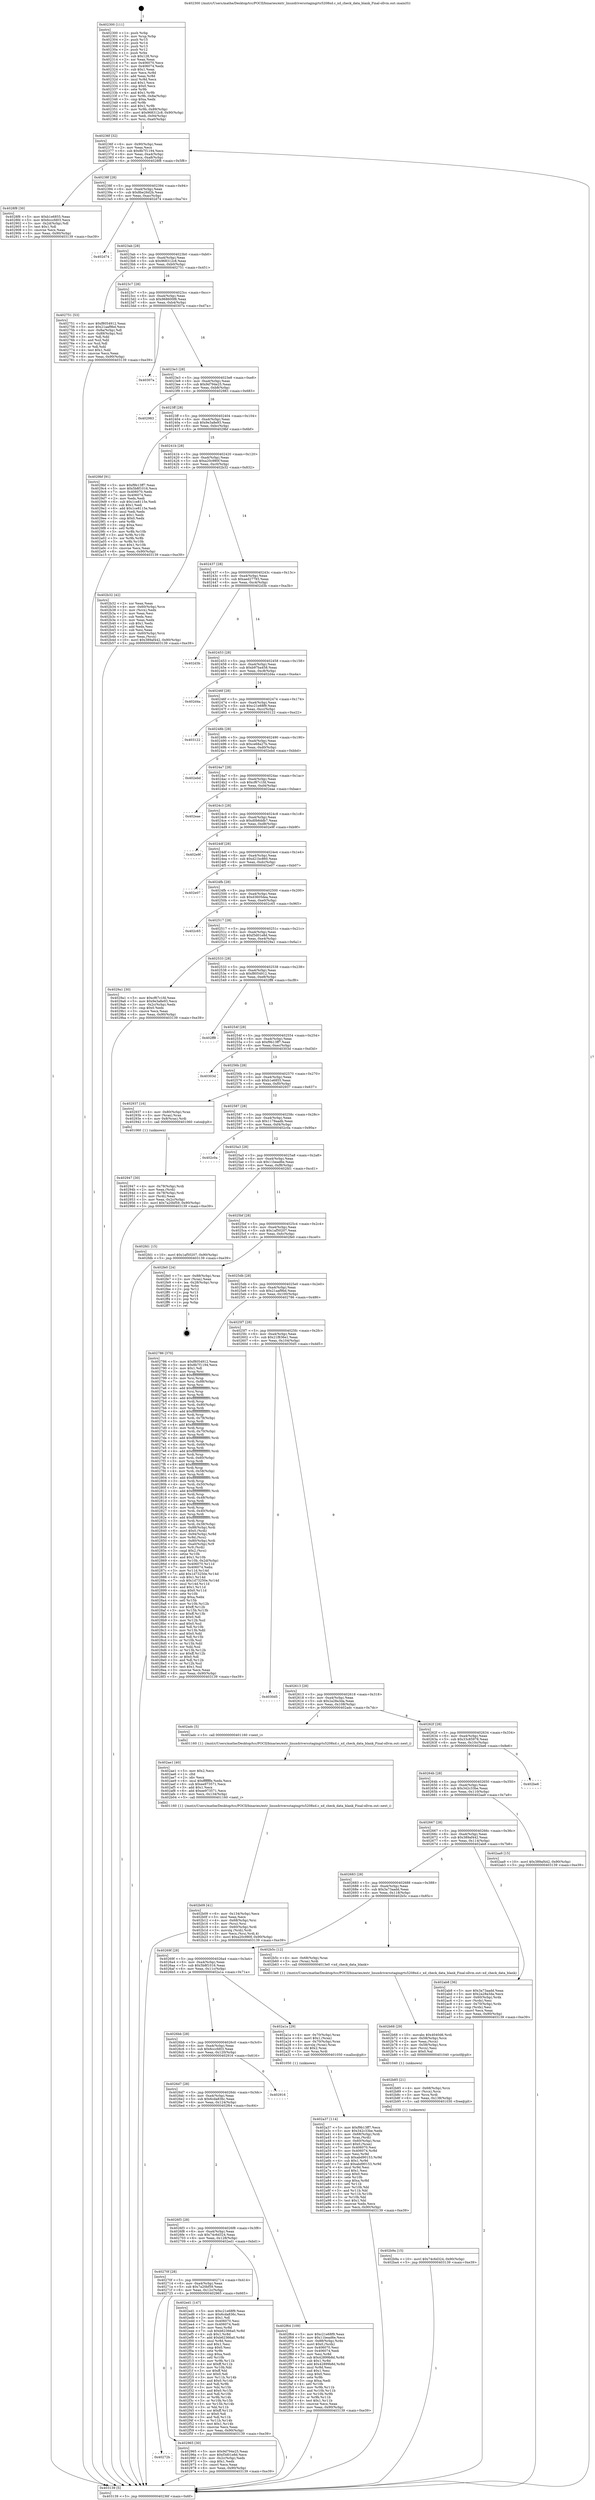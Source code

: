 digraph "0x402300" {
  label = "0x402300 (/mnt/c/Users/mathe/Desktop/tcc/POCII/binaries/extr_linuxdriversstagingrts5208xd.c_xd_check_data_blank_Final-ollvm.out::main(0))"
  labelloc = "t"
  node[shape=record]

  Entry [label="",width=0.3,height=0.3,shape=circle,fillcolor=black,style=filled]
  "0x40236f" [label="{
     0x40236f [32]\l
     | [instrs]\l
     &nbsp;&nbsp;0x40236f \<+6\>: mov -0x90(%rbp),%eax\l
     &nbsp;&nbsp;0x402375 \<+2\>: mov %eax,%ecx\l
     &nbsp;&nbsp;0x402377 \<+6\>: sub $0x8b7f1194,%ecx\l
     &nbsp;&nbsp;0x40237d \<+6\>: mov %eax,-0xa4(%rbp)\l
     &nbsp;&nbsp;0x402383 \<+6\>: mov %ecx,-0xa8(%rbp)\l
     &nbsp;&nbsp;0x402389 \<+6\>: je 00000000004028f8 \<main+0x5f8\>\l
  }"]
  "0x4028f8" [label="{
     0x4028f8 [30]\l
     | [instrs]\l
     &nbsp;&nbsp;0x4028f8 \<+5\>: mov $0xb1e6855,%eax\l
     &nbsp;&nbsp;0x4028fd \<+5\>: mov $0x6cccfd03,%ecx\l
     &nbsp;&nbsp;0x402902 \<+3\>: mov -0x2d(%rbp),%dl\l
     &nbsp;&nbsp;0x402905 \<+3\>: test $0x1,%dl\l
     &nbsp;&nbsp;0x402908 \<+3\>: cmovne %ecx,%eax\l
     &nbsp;&nbsp;0x40290b \<+6\>: mov %eax,-0x90(%rbp)\l
     &nbsp;&nbsp;0x402911 \<+5\>: jmp 0000000000403139 \<main+0xe39\>\l
  }"]
  "0x40238f" [label="{
     0x40238f [28]\l
     | [instrs]\l
     &nbsp;&nbsp;0x40238f \<+5\>: jmp 0000000000402394 \<main+0x94\>\l
     &nbsp;&nbsp;0x402394 \<+6\>: mov -0xa4(%rbp),%eax\l
     &nbsp;&nbsp;0x40239a \<+5\>: sub $0x8be26d2b,%eax\l
     &nbsp;&nbsp;0x40239f \<+6\>: mov %eax,-0xac(%rbp)\l
     &nbsp;&nbsp;0x4023a5 \<+6\>: je 0000000000402d74 \<main+0xa74\>\l
  }"]
  Exit [label="",width=0.3,height=0.3,shape=circle,fillcolor=black,style=filled,peripheries=2]
  "0x402d74" [label="{
     0x402d74\l
  }", style=dashed]
  "0x4023ab" [label="{
     0x4023ab [28]\l
     | [instrs]\l
     &nbsp;&nbsp;0x4023ab \<+5\>: jmp 00000000004023b0 \<main+0xb0\>\l
     &nbsp;&nbsp;0x4023b0 \<+6\>: mov -0xa4(%rbp),%eax\l
     &nbsp;&nbsp;0x4023b6 \<+5\>: sub $0x968312c8,%eax\l
     &nbsp;&nbsp;0x4023bb \<+6\>: mov %eax,-0xb0(%rbp)\l
     &nbsp;&nbsp;0x4023c1 \<+6\>: je 0000000000402751 \<main+0x451\>\l
  }"]
  "0x402b9a" [label="{
     0x402b9a [15]\l
     | [instrs]\l
     &nbsp;&nbsp;0x402b9a \<+10\>: movl $0x74c6d324,-0x90(%rbp)\l
     &nbsp;&nbsp;0x402ba4 \<+5\>: jmp 0000000000403139 \<main+0xe39\>\l
  }"]
  "0x402751" [label="{
     0x402751 [53]\l
     | [instrs]\l
     &nbsp;&nbsp;0x402751 \<+5\>: mov $0xf8054912,%eax\l
     &nbsp;&nbsp;0x402756 \<+5\>: mov $0x21aaf9bd,%ecx\l
     &nbsp;&nbsp;0x40275b \<+6\>: mov -0x8a(%rbp),%dl\l
     &nbsp;&nbsp;0x402761 \<+7\>: mov -0x89(%rbp),%sil\l
     &nbsp;&nbsp;0x402768 \<+3\>: mov %dl,%dil\l
     &nbsp;&nbsp;0x40276b \<+3\>: and %sil,%dil\l
     &nbsp;&nbsp;0x40276e \<+3\>: xor %sil,%dl\l
     &nbsp;&nbsp;0x402771 \<+3\>: or %dl,%dil\l
     &nbsp;&nbsp;0x402774 \<+4\>: test $0x1,%dil\l
     &nbsp;&nbsp;0x402778 \<+3\>: cmovne %ecx,%eax\l
     &nbsp;&nbsp;0x40277b \<+6\>: mov %eax,-0x90(%rbp)\l
     &nbsp;&nbsp;0x402781 \<+5\>: jmp 0000000000403139 \<main+0xe39\>\l
  }"]
  "0x4023c7" [label="{
     0x4023c7 [28]\l
     | [instrs]\l
     &nbsp;&nbsp;0x4023c7 \<+5\>: jmp 00000000004023cc \<main+0xcc\>\l
     &nbsp;&nbsp;0x4023cc \<+6\>: mov -0xa4(%rbp),%eax\l
     &nbsp;&nbsp;0x4023d2 \<+5\>: sub $0x968600f8,%eax\l
     &nbsp;&nbsp;0x4023d7 \<+6\>: mov %eax,-0xb4(%rbp)\l
     &nbsp;&nbsp;0x4023dd \<+6\>: je 000000000040307a \<main+0xd7a\>\l
  }"]
  "0x403139" [label="{
     0x403139 [5]\l
     | [instrs]\l
     &nbsp;&nbsp;0x403139 \<+5\>: jmp 000000000040236f \<main+0x6f\>\l
  }"]
  "0x402300" [label="{
     0x402300 [111]\l
     | [instrs]\l
     &nbsp;&nbsp;0x402300 \<+1\>: push %rbp\l
     &nbsp;&nbsp;0x402301 \<+3\>: mov %rsp,%rbp\l
     &nbsp;&nbsp;0x402304 \<+2\>: push %r15\l
     &nbsp;&nbsp;0x402306 \<+2\>: push %r14\l
     &nbsp;&nbsp;0x402308 \<+2\>: push %r13\l
     &nbsp;&nbsp;0x40230a \<+2\>: push %r12\l
     &nbsp;&nbsp;0x40230c \<+1\>: push %rbx\l
     &nbsp;&nbsp;0x40230d \<+7\>: sub $0x128,%rsp\l
     &nbsp;&nbsp;0x402314 \<+2\>: xor %eax,%eax\l
     &nbsp;&nbsp;0x402316 \<+7\>: mov 0x406070,%ecx\l
     &nbsp;&nbsp;0x40231d \<+7\>: mov 0x406074,%edx\l
     &nbsp;&nbsp;0x402324 \<+3\>: sub $0x1,%eax\l
     &nbsp;&nbsp;0x402327 \<+3\>: mov %ecx,%r8d\l
     &nbsp;&nbsp;0x40232a \<+3\>: add %eax,%r8d\l
     &nbsp;&nbsp;0x40232d \<+4\>: imul %r8d,%ecx\l
     &nbsp;&nbsp;0x402331 \<+3\>: and $0x1,%ecx\l
     &nbsp;&nbsp;0x402334 \<+3\>: cmp $0x0,%ecx\l
     &nbsp;&nbsp;0x402337 \<+4\>: sete %r9b\l
     &nbsp;&nbsp;0x40233b \<+4\>: and $0x1,%r9b\l
     &nbsp;&nbsp;0x40233f \<+7\>: mov %r9b,-0x8a(%rbp)\l
     &nbsp;&nbsp;0x402346 \<+3\>: cmp $0xa,%edx\l
     &nbsp;&nbsp;0x402349 \<+4\>: setl %r9b\l
     &nbsp;&nbsp;0x40234d \<+4\>: and $0x1,%r9b\l
     &nbsp;&nbsp;0x402351 \<+7\>: mov %r9b,-0x89(%rbp)\l
     &nbsp;&nbsp;0x402358 \<+10\>: movl $0x968312c8,-0x90(%rbp)\l
     &nbsp;&nbsp;0x402362 \<+6\>: mov %edi,-0x94(%rbp)\l
     &nbsp;&nbsp;0x402368 \<+7\>: mov %rsi,-0xa0(%rbp)\l
  }"]
  "0x402b85" [label="{
     0x402b85 [21]\l
     | [instrs]\l
     &nbsp;&nbsp;0x402b85 \<+4\>: mov -0x68(%rbp),%rcx\l
     &nbsp;&nbsp;0x402b89 \<+3\>: mov (%rcx),%rcx\l
     &nbsp;&nbsp;0x402b8c \<+3\>: mov %rcx,%rdi\l
     &nbsp;&nbsp;0x402b8f \<+6\>: mov %eax,-0x138(%rbp)\l
     &nbsp;&nbsp;0x402b95 \<+5\>: call 0000000000401030 \<free@plt\>\l
     | [calls]\l
     &nbsp;&nbsp;0x401030 \{1\} (unknown)\l
  }"]
  "0x40307a" [label="{
     0x40307a\l
  }", style=dashed]
  "0x4023e3" [label="{
     0x4023e3 [28]\l
     | [instrs]\l
     &nbsp;&nbsp;0x4023e3 \<+5\>: jmp 00000000004023e8 \<main+0xe8\>\l
     &nbsp;&nbsp;0x4023e8 \<+6\>: mov -0xa4(%rbp),%eax\l
     &nbsp;&nbsp;0x4023ee \<+5\>: sub $0x9d794e25,%eax\l
     &nbsp;&nbsp;0x4023f3 \<+6\>: mov %eax,-0xb8(%rbp)\l
     &nbsp;&nbsp;0x4023f9 \<+6\>: je 0000000000402983 \<main+0x683\>\l
  }"]
  "0x402b68" [label="{
     0x402b68 [29]\l
     | [instrs]\l
     &nbsp;&nbsp;0x402b68 \<+10\>: movabs $0x4040d6,%rdi\l
     &nbsp;&nbsp;0x402b72 \<+4\>: mov -0x58(%rbp),%rcx\l
     &nbsp;&nbsp;0x402b76 \<+2\>: mov %eax,(%rcx)\l
     &nbsp;&nbsp;0x402b78 \<+4\>: mov -0x58(%rbp),%rcx\l
     &nbsp;&nbsp;0x402b7c \<+2\>: mov (%rcx),%esi\l
     &nbsp;&nbsp;0x402b7e \<+2\>: mov $0x0,%al\l
     &nbsp;&nbsp;0x402b80 \<+5\>: call 0000000000401040 \<printf@plt\>\l
     | [calls]\l
     &nbsp;&nbsp;0x401040 \{1\} (unknown)\l
  }"]
  "0x402983" [label="{
     0x402983\l
  }", style=dashed]
  "0x4023ff" [label="{
     0x4023ff [28]\l
     | [instrs]\l
     &nbsp;&nbsp;0x4023ff \<+5\>: jmp 0000000000402404 \<main+0x104\>\l
     &nbsp;&nbsp;0x402404 \<+6\>: mov -0xa4(%rbp),%eax\l
     &nbsp;&nbsp;0x40240a \<+5\>: sub $0x9e3a8e93,%eax\l
     &nbsp;&nbsp;0x40240f \<+6\>: mov %eax,-0xbc(%rbp)\l
     &nbsp;&nbsp;0x402415 \<+6\>: je 00000000004029bf \<main+0x6bf\>\l
  }"]
  "0x402b09" [label="{
     0x402b09 [41]\l
     | [instrs]\l
     &nbsp;&nbsp;0x402b09 \<+6\>: mov -0x134(%rbp),%ecx\l
     &nbsp;&nbsp;0x402b0f \<+3\>: imul %eax,%ecx\l
     &nbsp;&nbsp;0x402b12 \<+4\>: mov -0x68(%rbp),%rsi\l
     &nbsp;&nbsp;0x402b16 \<+3\>: mov (%rsi),%rsi\l
     &nbsp;&nbsp;0x402b19 \<+4\>: mov -0x60(%rbp),%rdi\l
     &nbsp;&nbsp;0x402b1d \<+3\>: movslq (%rdi),%rdi\l
     &nbsp;&nbsp;0x402b20 \<+3\>: mov %ecx,(%rsi,%rdi,4)\l
     &nbsp;&nbsp;0x402b23 \<+10\>: movl $0xa20c980f,-0x90(%rbp)\l
     &nbsp;&nbsp;0x402b2d \<+5\>: jmp 0000000000403139 \<main+0xe39\>\l
  }"]
  "0x4029bf" [label="{
     0x4029bf [91]\l
     | [instrs]\l
     &nbsp;&nbsp;0x4029bf \<+5\>: mov $0xf9b13ff7,%eax\l
     &nbsp;&nbsp;0x4029c4 \<+5\>: mov $0x5b8f1016,%ecx\l
     &nbsp;&nbsp;0x4029c9 \<+7\>: mov 0x406070,%edx\l
     &nbsp;&nbsp;0x4029d0 \<+7\>: mov 0x406074,%esi\l
     &nbsp;&nbsp;0x4029d7 \<+2\>: mov %edx,%edi\l
     &nbsp;&nbsp;0x4029d9 \<+6\>: sub $0x1ce8115e,%edi\l
     &nbsp;&nbsp;0x4029df \<+3\>: sub $0x1,%edi\l
     &nbsp;&nbsp;0x4029e2 \<+6\>: add $0x1ce8115e,%edi\l
     &nbsp;&nbsp;0x4029e8 \<+3\>: imul %edi,%edx\l
     &nbsp;&nbsp;0x4029eb \<+3\>: and $0x1,%edx\l
     &nbsp;&nbsp;0x4029ee \<+3\>: cmp $0x0,%edx\l
     &nbsp;&nbsp;0x4029f1 \<+4\>: sete %r8b\l
     &nbsp;&nbsp;0x4029f5 \<+3\>: cmp $0xa,%esi\l
     &nbsp;&nbsp;0x4029f8 \<+4\>: setl %r9b\l
     &nbsp;&nbsp;0x4029fc \<+3\>: mov %r8b,%r10b\l
     &nbsp;&nbsp;0x4029ff \<+3\>: and %r9b,%r10b\l
     &nbsp;&nbsp;0x402a02 \<+3\>: xor %r9b,%r8b\l
     &nbsp;&nbsp;0x402a05 \<+3\>: or %r8b,%r10b\l
     &nbsp;&nbsp;0x402a08 \<+4\>: test $0x1,%r10b\l
     &nbsp;&nbsp;0x402a0c \<+3\>: cmovne %ecx,%eax\l
     &nbsp;&nbsp;0x402a0f \<+6\>: mov %eax,-0x90(%rbp)\l
     &nbsp;&nbsp;0x402a15 \<+5\>: jmp 0000000000403139 \<main+0xe39\>\l
  }"]
  "0x40241b" [label="{
     0x40241b [28]\l
     | [instrs]\l
     &nbsp;&nbsp;0x40241b \<+5\>: jmp 0000000000402420 \<main+0x120\>\l
     &nbsp;&nbsp;0x402420 \<+6\>: mov -0xa4(%rbp),%eax\l
     &nbsp;&nbsp;0x402426 \<+5\>: sub $0xa20c980f,%eax\l
     &nbsp;&nbsp;0x40242b \<+6\>: mov %eax,-0xc0(%rbp)\l
     &nbsp;&nbsp;0x402431 \<+6\>: je 0000000000402b32 \<main+0x832\>\l
  }"]
  "0x402ae1" [label="{
     0x402ae1 [40]\l
     | [instrs]\l
     &nbsp;&nbsp;0x402ae1 \<+5\>: mov $0x2,%ecx\l
     &nbsp;&nbsp;0x402ae6 \<+1\>: cltd\l
     &nbsp;&nbsp;0x402ae7 \<+2\>: idiv %ecx\l
     &nbsp;&nbsp;0x402ae9 \<+6\>: imul $0xfffffffe,%edx,%ecx\l
     &nbsp;&nbsp;0x402aef \<+6\>: sub $0xee973571,%ecx\l
     &nbsp;&nbsp;0x402af5 \<+3\>: add $0x1,%ecx\l
     &nbsp;&nbsp;0x402af8 \<+6\>: add $0xee973571,%ecx\l
     &nbsp;&nbsp;0x402afe \<+6\>: mov %ecx,-0x134(%rbp)\l
     &nbsp;&nbsp;0x402b04 \<+5\>: call 0000000000401160 \<next_i\>\l
     | [calls]\l
     &nbsp;&nbsp;0x401160 \{1\} (/mnt/c/Users/mathe/Desktop/tcc/POCII/binaries/extr_linuxdriversstagingrts5208xd.c_xd_check_data_blank_Final-ollvm.out::next_i)\l
  }"]
  "0x402b32" [label="{
     0x402b32 [42]\l
     | [instrs]\l
     &nbsp;&nbsp;0x402b32 \<+2\>: xor %eax,%eax\l
     &nbsp;&nbsp;0x402b34 \<+4\>: mov -0x60(%rbp),%rcx\l
     &nbsp;&nbsp;0x402b38 \<+2\>: mov (%rcx),%edx\l
     &nbsp;&nbsp;0x402b3a \<+2\>: mov %eax,%esi\l
     &nbsp;&nbsp;0x402b3c \<+2\>: sub %edx,%esi\l
     &nbsp;&nbsp;0x402b3e \<+2\>: mov %eax,%edx\l
     &nbsp;&nbsp;0x402b40 \<+3\>: sub $0x1,%edx\l
     &nbsp;&nbsp;0x402b43 \<+2\>: add %edx,%esi\l
     &nbsp;&nbsp;0x402b45 \<+2\>: sub %esi,%eax\l
     &nbsp;&nbsp;0x402b47 \<+4\>: mov -0x60(%rbp),%rcx\l
     &nbsp;&nbsp;0x402b4b \<+2\>: mov %eax,(%rcx)\l
     &nbsp;&nbsp;0x402b4d \<+10\>: movl $0x389af442,-0x90(%rbp)\l
     &nbsp;&nbsp;0x402b57 \<+5\>: jmp 0000000000403139 \<main+0xe39\>\l
  }"]
  "0x402437" [label="{
     0x402437 [28]\l
     | [instrs]\l
     &nbsp;&nbsp;0x402437 \<+5\>: jmp 000000000040243c \<main+0x13c\>\l
     &nbsp;&nbsp;0x40243c \<+6\>: mov -0xa4(%rbp),%eax\l
     &nbsp;&nbsp;0x402442 \<+5\>: sub $0xaed27793,%eax\l
     &nbsp;&nbsp;0x402447 \<+6\>: mov %eax,-0xc4(%rbp)\l
     &nbsp;&nbsp;0x40244d \<+6\>: je 0000000000402d3b \<main+0xa3b\>\l
  }"]
  "0x402a37" [label="{
     0x402a37 [114]\l
     | [instrs]\l
     &nbsp;&nbsp;0x402a37 \<+5\>: mov $0xf9b13ff7,%ecx\l
     &nbsp;&nbsp;0x402a3c \<+5\>: mov $0x342c33be,%edx\l
     &nbsp;&nbsp;0x402a41 \<+4\>: mov -0x68(%rbp),%rdi\l
     &nbsp;&nbsp;0x402a45 \<+3\>: mov %rax,(%rdi)\l
     &nbsp;&nbsp;0x402a48 \<+4\>: mov -0x60(%rbp),%rax\l
     &nbsp;&nbsp;0x402a4c \<+6\>: movl $0x0,(%rax)\l
     &nbsp;&nbsp;0x402a52 \<+7\>: mov 0x406070,%esi\l
     &nbsp;&nbsp;0x402a59 \<+8\>: mov 0x406074,%r8d\l
     &nbsp;&nbsp;0x402a61 \<+3\>: mov %esi,%r9d\l
     &nbsp;&nbsp;0x402a64 \<+7\>: sub $0xabd90153,%r9d\l
     &nbsp;&nbsp;0x402a6b \<+4\>: sub $0x1,%r9d\l
     &nbsp;&nbsp;0x402a6f \<+7\>: add $0xabd90153,%r9d\l
     &nbsp;&nbsp;0x402a76 \<+4\>: imul %r9d,%esi\l
     &nbsp;&nbsp;0x402a7a \<+3\>: and $0x1,%esi\l
     &nbsp;&nbsp;0x402a7d \<+3\>: cmp $0x0,%esi\l
     &nbsp;&nbsp;0x402a80 \<+4\>: sete %r10b\l
     &nbsp;&nbsp;0x402a84 \<+4\>: cmp $0xa,%r8d\l
     &nbsp;&nbsp;0x402a88 \<+4\>: setl %r11b\l
     &nbsp;&nbsp;0x402a8c \<+3\>: mov %r10b,%bl\l
     &nbsp;&nbsp;0x402a8f \<+3\>: and %r11b,%bl\l
     &nbsp;&nbsp;0x402a92 \<+3\>: xor %r11b,%r10b\l
     &nbsp;&nbsp;0x402a95 \<+3\>: or %r10b,%bl\l
     &nbsp;&nbsp;0x402a98 \<+3\>: test $0x1,%bl\l
     &nbsp;&nbsp;0x402a9b \<+3\>: cmovne %edx,%ecx\l
     &nbsp;&nbsp;0x402a9e \<+6\>: mov %ecx,-0x90(%rbp)\l
     &nbsp;&nbsp;0x402aa4 \<+5\>: jmp 0000000000403139 \<main+0xe39\>\l
  }"]
  "0x402d3b" [label="{
     0x402d3b\l
  }", style=dashed]
  "0x402453" [label="{
     0x402453 [28]\l
     | [instrs]\l
     &nbsp;&nbsp;0x402453 \<+5\>: jmp 0000000000402458 \<main+0x158\>\l
     &nbsp;&nbsp;0x402458 \<+6\>: mov -0xa4(%rbp),%eax\l
     &nbsp;&nbsp;0x40245e \<+5\>: sub $0xb97ba458,%eax\l
     &nbsp;&nbsp;0x402463 \<+6\>: mov %eax,-0xc8(%rbp)\l
     &nbsp;&nbsp;0x402469 \<+6\>: je 0000000000402d4a \<main+0xa4a\>\l
  }"]
  "0x40272b" [label="{
     0x40272b\l
  }", style=dashed]
  "0x402d4a" [label="{
     0x402d4a\l
  }", style=dashed]
  "0x40246f" [label="{
     0x40246f [28]\l
     | [instrs]\l
     &nbsp;&nbsp;0x40246f \<+5\>: jmp 0000000000402474 \<main+0x174\>\l
     &nbsp;&nbsp;0x402474 \<+6\>: mov -0xa4(%rbp),%eax\l
     &nbsp;&nbsp;0x40247a \<+5\>: sub $0xc21e68f9,%eax\l
     &nbsp;&nbsp;0x40247f \<+6\>: mov %eax,-0xcc(%rbp)\l
     &nbsp;&nbsp;0x402485 \<+6\>: je 0000000000403122 \<main+0xe22\>\l
  }"]
  "0x402965" [label="{
     0x402965 [30]\l
     | [instrs]\l
     &nbsp;&nbsp;0x402965 \<+5\>: mov $0x9d794e25,%eax\l
     &nbsp;&nbsp;0x40296a \<+5\>: mov $0xf3d01e8d,%ecx\l
     &nbsp;&nbsp;0x40296f \<+3\>: mov -0x2c(%rbp),%edx\l
     &nbsp;&nbsp;0x402972 \<+3\>: cmp $0x1,%edx\l
     &nbsp;&nbsp;0x402975 \<+3\>: cmovl %ecx,%eax\l
     &nbsp;&nbsp;0x402978 \<+6\>: mov %eax,-0x90(%rbp)\l
     &nbsp;&nbsp;0x40297e \<+5\>: jmp 0000000000403139 \<main+0xe39\>\l
  }"]
  "0x403122" [label="{
     0x403122\l
  }", style=dashed]
  "0x40248b" [label="{
     0x40248b [28]\l
     | [instrs]\l
     &nbsp;&nbsp;0x40248b \<+5\>: jmp 0000000000402490 \<main+0x190\>\l
     &nbsp;&nbsp;0x402490 \<+6\>: mov -0xa4(%rbp),%eax\l
     &nbsp;&nbsp;0x402496 \<+5\>: sub $0xce68a27b,%eax\l
     &nbsp;&nbsp;0x40249b \<+6\>: mov %eax,-0xd0(%rbp)\l
     &nbsp;&nbsp;0x4024a1 \<+6\>: je 0000000000402ebd \<main+0xbbd\>\l
  }"]
  "0x40270f" [label="{
     0x40270f [28]\l
     | [instrs]\l
     &nbsp;&nbsp;0x40270f \<+5\>: jmp 0000000000402714 \<main+0x414\>\l
     &nbsp;&nbsp;0x402714 \<+6\>: mov -0xa4(%rbp),%eax\l
     &nbsp;&nbsp;0x40271a \<+5\>: sub $0x7a20bf59,%eax\l
     &nbsp;&nbsp;0x40271f \<+6\>: mov %eax,-0x12c(%rbp)\l
     &nbsp;&nbsp;0x402725 \<+6\>: je 0000000000402965 \<main+0x665\>\l
  }"]
  "0x402ebd" [label="{
     0x402ebd\l
  }", style=dashed]
  "0x4024a7" [label="{
     0x4024a7 [28]\l
     | [instrs]\l
     &nbsp;&nbsp;0x4024a7 \<+5\>: jmp 00000000004024ac \<main+0x1ac\>\l
     &nbsp;&nbsp;0x4024ac \<+6\>: mov -0xa4(%rbp),%eax\l
     &nbsp;&nbsp;0x4024b2 \<+5\>: sub $0xcf67c1fd,%eax\l
     &nbsp;&nbsp;0x4024b7 \<+6\>: mov %eax,-0xd4(%rbp)\l
     &nbsp;&nbsp;0x4024bd \<+6\>: je 0000000000402eae \<main+0xbae\>\l
  }"]
  "0x402ed1" [label="{
     0x402ed1 [147]\l
     | [instrs]\l
     &nbsp;&nbsp;0x402ed1 \<+5\>: mov $0xc21e68f9,%eax\l
     &nbsp;&nbsp;0x402ed6 \<+5\>: mov $0x6cda836c,%ecx\l
     &nbsp;&nbsp;0x402edb \<+2\>: mov $0x1,%dl\l
     &nbsp;&nbsp;0x402edd \<+7\>: mov 0x406070,%esi\l
     &nbsp;&nbsp;0x402ee4 \<+7\>: mov 0x406074,%edi\l
     &nbsp;&nbsp;0x402eeb \<+3\>: mov %esi,%r8d\l
     &nbsp;&nbsp;0x402eee \<+7\>: sub $0xb62366a0,%r8d\l
     &nbsp;&nbsp;0x402ef5 \<+4\>: sub $0x1,%r8d\l
     &nbsp;&nbsp;0x402ef9 \<+7\>: add $0xb62366a0,%r8d\l
     &nbsp;&nbsp;0x402f00 \<+4\>: imul %r8d,%esi\l
     &nbsp;&nbsp;0x402f04 \<+3\>: and $0x1,%esi\l
     &nbsp;&nbsp;0x402f07 \<+3\>: cmp $0x0,%esi\l
     &nbsp;&nbsp;0x402f0a \<+4\>: sete %r9b\l
     &nbsp;&nbsp;0x402f0e \<+3\>: cmp $0xa,%edi\l
     &nbsp;&nbsp;0x402f11 \<+4\>: setl %r10b\l
     &nbsp;&nbsp;0x402f15 \<+3\>: mov %r9b,%r11b\l
     &nbsp;&nbsp;0x402f18 \<+4\>: xor $0xff,%r11b\l
     &nbsp;&nbsp;0x402f1c \<+3\>: mov %r10b,%bl\l
     &nbsp;&nbsp;0x402f1f \<+3\>: xor $0xff,%bl\l
     &nbsp;&nbsp;0x402f22 \<+3\>: xor $0x0,%dl\l
     &nbsp;&nbsp;0x402f25 \<+3\>: mov %r11b,%r14b\l
     &nbsp;&nbsp;0x402f28 \<+4\>: and $0x0,%r14b\l
     &nbsp;&nbsp;0x402f2c \<+3\>: and %dl,%r9b\l
     &nbsp;&nbsp;0x402f2f \<+3\>: mov %bl,%r15b\l
     &nbsp;&nbsp;0x402f32 \<+4\>: and $0x0,%r15b\l
     &nbsp;&nbsp;0x402f36 \<+3\>: and %dl,%r10b\l
     &nbsp;&nbsp;0x402f39 \<+3\>: or %r9b,%r14b\l
     &nbsp;&nbsp;0x402f3c \<+3\>: or %r10b,%r15b\l
     &nbsp;&nbsp;0x402f3f \<+3\>: xor %r15b,%r14b\l
     &nbsp;&nbsp;0x402f42 \<+3\>: or %bl,%r11b\l
     &nbsp;&nbsp;0x402f45 \<+4\>: xor $0xff,%r11b\l
     &nbsp;&nbsp;0x402f49 \<+3\>: or $0x0,%dl\l
     &nbsp;&nbsp;0x402f4c \<+3\>: and %dl,%r11b\l
     &nbsp;&nbsp;0x402f4f \<+3\>: or %r11b,%r14b\l
     &nbsp;&nbsp;0x402f52 \<+4\>: test $0x1,%r14b\l
     &nbsp;&nbsp;0x402f56 \<+3\>: cmovne %ecx,%eax\l
     &nbsp;&nbsp;0x402f59 \<+6\>: mov %eax,-0x90(%rbp)\l
     &nbsp;&nbsp;0x402f5f \<+5\>: jmp 0000000000403139 \<main+0xe39\>\l
  }"]
  "0x402eae" [label="{
     0x402eae\l
  }", style=dashed]
  "0x4024c3" [label="{
     0x4024c3 [28]\l
     | [instrs]\l
     &nbsp;&nbsp;0x4024c3 \<+5\>: jmp 00000000004024c8 \<main+0x1c8\>\l
     &nbsp;&nbsp;0x4024c8 \<+6\>: mov -0xa4(%rbp),%eax\l
     &nbsp;&nbsp;0x4024ce \<+5\>: sub $0xd0b6ddb7,%eax\l
     &nbsp;&nbsp;0x4024d3 \<+6\>: mov %eax,-0xd8(%rbp)\l
     &nbsp;&nbsp;0x4024d9 \<+6\>: je 0000000000402e9f \<main+0xb9f\>\l
  }"]
  "0x4026f3" [label="{
     0x4026f3 [28]\l
     | [instrs]\l
     &nbsp;&nbsp;0x4026f3 \<+5\>: jmp 00000000004026f8 \<main+0x3f8\>\l
     &nbsp;&nbsp;0x4026f8 \<+6\>: mov -0xa4(%rbp),%eax\l
     &nbsp;&nbsp;0x4026fe \<+5\>: sub $0x74c6d324,%eax\l
     &nbsp;&nbsp;0x402703 \<+6\>: mov %eax,-0x128(%rbp)\l
     &nbsp;&nbsp;0x402709 \<+6\>: je 0000000000402ed1 \<main+0xbd1\>\l
  }"]
  "0x402e9f" [label="{
     0x402e9f\l
  }", style=dashed]
  "0x4024df" [label="{
     0x4024df [28]\l
     | [instrs]\l
     &nbsp;&nbsp;0x4024df \<+5\>: jmp 00000000004024e4 \<main+0x1e4\>\l
     &nbsp;&nbsp;0x4024e4 \<+6\>: mov -0xa4(%rbp),%eax\l
     &nbsp;&nbsp;0x4024ea \<+5\>: sub $0xd21bc860,%eax\l
     &nbsp;&nbsp;0x4024ef \<+6\>: mov %eax,-0xdc(%rbp)\l
     &nbsp;&nbsp;0x4024f5 \<+6\>: je 0000000000402e07 \<main+0xb07\>\l
  }"]
  "0x402f64" [label="{
     0x402f64 [109]\l
     | [instrs]\l
     &nbsp;&nbsp;0x402f64 \<+5\>: mov $0xc21e68f9,%eax\l
     &nbsp;&nbsp;0x402f69 \<+5\>: mov $0x11bead6e,%ecx\l
     &nbsp;&nbsp;0x402f6e \<+7\>: mov -0x88(%rbp),%rdx\l
     &nbsp;&nbsp;0x402f75 \<+6\>: movl $0x0,(%rdx)\l
     &nbsp;&nbsp;0x402f7b \<+7\>: mov 0x406070,%esi\l
     &nbsp;&nbsp;0x402f82 \<+7\>: mov 0x406074,%edi\l
     &nbsp;&nbsp;0x402f89 \<+3\>: mov %esi,%r8d\l
     &nbsp;&nbsp;0x402f8c \<+7\>: sub $0x42899b8d,%r8d\l
     &nbsp;&nbsp;0x402f93 \<+4\>: sub $0x1,%r8d\l
     &nbsp;&nbsp;0x402f97 \<+7\>: add $0x42899b8d,%r8d\l
     &nbsp;&nbsp;0x402f9e \<+4\>: imul %r8d,%esi\l
     &nbsp;&nbsp;0x402fa2 \<+3\>: and $0x1,%esi\l
     &nbsp;&nbsp;0x402fa5 \<+3\>: cmp $0x0,%esi\l
     &nbsp;&nbsp;0x402fa8 \<+4\>: sete %r9b\l
     &nbsp;&nbsp;0x402fac \<+3\>: cmp $0xa,%edi\l
     &nbsp;&nbsp;0x402faf \<+4\>: setl %r10b\l
     &nbsp;&nbsp;0x402fb3 \<+3\>: mov %r9b,%r11b\l
     &nbsp;&nbsp;0x402fb6 \<+3\>: and %r10b,%r11b\l
     &nbsp;&nbsp;0x402fb9 \<+3\>: xor %r10b,%r9b\l
     &nbsp;&nbsp;0x402fbc \<+3\>: or %r9b,%r11b\l
     &nbsp;&nbsp;0x402fbf \<+4\>: test $0x1,%r11b\l
     &nbsp;&nbsp;0x402fc3 \<+3\>: cmovne %ecx,%eax\l
     &nbsp;&nbsp;0x402fc6 \<+6\>: mov %eax,-0x90(%rbp)\l
     &nbsp;&nbsp;0x402fcc \<+5\>: jmp 0000000000403139 \<main+0xe39\>\l
  }"]
  "0x402e07" [label="{
     0x402e07\l
  }", style=dashed]
  "0x4024fb" [label="{
     0x4024fb [28]\l
     | [instrs]\l
     &nbsp;&nbsp;0x4024fb \<+5\>: jmp 0000000000402500 \<main+0x200\>\l
     &nbsp;&nbsp;0x402500 \<+6\>: mov -0xa4(%rbp),%eax\l
     &nbsp;&nbsp;0x402506 \<+5\>: sub $0xd3605dea,%eax\l
     &nbsp;&nbsp;0x40250b \<+6\>: mov %eax,-0xe0(%rbp)\l
     &nbsp;&nbsp;0x402511 \<+6\>: je 0000000000402c65 \<main+0x965\>\l
  }"]
  "0x4026d7" [label="{
     0x4026d7 [28]\l
     | [instrs]\l
     &nbsp;&nbsp;0x4026d7 \<+5\>: jmp 00000000004026dc \<main+0x3dc\>\l
     &nbsp;&nbsp;0x4026dc \<+6\>: mov -0xa4(%rbp),%eax\l
     &nbsp;&nbsp;0x4026e2 \<+5\>: sub $0x6cda836c,%eax\l
     &nbsp;&nbsp;0x4026e7 \<+6\>: mov %eax,-0x124(%rbp)\l
     &nbsp;&nbsp;0x4026ed \<+6\>: je 0000000000402f64 \<main+0xc64\>\l
  }"]
  "0x402c65" [label="{
     0x402c65\l
  }", style=dashed]
  "0x402517" [label="{
     0x402517 [28]\l
     | [instrs]\l
     &nbsp;&nbsp;0x402517 \<+5\>: jmp 000000000040251c \<main+0x21c\>\l
     &nbsp;&nbsp;0x40251c \<+6\>: mov -0xa4(%rbp),%eax\l
     &nbsp;&nbsp;0x402522 \<+5\>: sub $0xf3d01e8d,%eax\l
     &nbsp;&nbsp;0x402527 \<+6\>: mov %eax,-0xe4(%rbp)\l
     &nbsp;&nbsp;0x40252d \<+6\>: je 00000000004029a1 \<main+0x6a1\>\l
  }"]
  "0x402916" [label="{
     0x402916\l
  }", style=dashed]
  "0x4029a1" [label="{
     0x4029a1 [30]\l
     | [instrs]\l
     &nbsp;&nbsp;0x4029a1 \<+5\>: mov $0xcf67c1fd,%eax\l
     &nbsp;&nbsp;0x4029a6 \<+5\>: mov $0x9e3a8e93,%ecx\l
     &nbsp;&nbsp;0x4029ab \<+3\>: mov -0x2c(%rbp),%edx\l
     &nbsp;&nbsp;0x4029ae \<+3\>: cmp $0x0,%edx\l
     &nbsp;&nbsp;0x4029b1 \<+3\>: cmove %ecx,%eax\l
     &nbsp;&nbsp;0x4029b4 \<+6\>: mov %eax,-0x90(%rbp)\l
     &nbsp;&nbsp;0x4029ba \<+5\>: jmp 0000000000403139 \<main+0xe39\>\l
  }"]
  "0x402533" [label="{
     0x402533 [28]\l
     | [instrs]\l
     &nbsp;&nbsp;0x402533 \<+5\>: jmp 0000000000402538 \<main+0x238\>\l
     &nbsp;&nbsp;0x402538 \<+6\>: mov -0xa4(%rbp),%eax\l
     &nbsp;&nbsp;0x40253e \<+5\>: sub $0xf8054912,%eax\l
     &nbsp;&nbsp;0x402543 \<+6\>: mov %eax,-0xe8(%rbp)\l
     &nbsp;&nbsp;0x402549 \<+6\>: je 0000000000402ff8 \<main+0xcf8\>\l
  }"]
  "0x4026bb" [label="{
     0x4026bb [28]\l
     | [instrs]\l
     &nbsp;&nbsp;0x4026bb \<+5\>: jmp 00000000004026c0 \<main+0x3c0\>\l
     &nbsp;&nbsp;0x4026c0 \<+6\>: mov -0xa4(%rbp),%eax\l
     &nbsp;&nbsp;0x4026c6 \<+5\>: sub $0x6cccfd03,%eax\l
     &nbsp;&nbsp;0x4026cb \<+6\>: mov %eax,-0x120(%rbp)\l
     &nbsp;&nbsp;0x4026d1 \<+6\>: je 0000000000402916 \<main+0x616\>\l
  }"]
  "0x402ff8" [label="{
     0x402ff8\l
  }", style=dashed]
  "0x40254f" [label="{
     0x40254f [28]\l
     | [instrs]\l
     &nbsp;&nbsp;0x40254f \<+5\>: jmp 0000000000402554 \<main+0x254\>\l
     &nbsp;&nbsp;0x402554 \<+6\>: mov -0xa4(%rbp),%eax\l
     &nbsp;&nbsp;0x40255a \<+5\>: sub $0xf9b13ff7,%eax\l
     &nbsp;&nbsp;0x40255f \<+6\>: mov %eax,-0xec(%rbp)\l
     &nbsp;&nbsp;0x402565 \<+6\>: je 000000000040303d \<main+0xd3d\>\l
  }"]
  "0x402a1a" [label="{
     0x402a1a [29]\l
     | [instrs]\l
     &nbsp;&nbsp;0x402a1a \<+4\>: mov -0x70(%rbp),%rax\l
     &nbsp;&nbsp;0x402a1e \<+6\>: movl $0x1,(%rax)\l
     &nbsp;&nbsp;0x402a24 \<+4\>: mov -0x70(%rbp),%rax\l
     &nbsp;&nbsp;0x402a28 \<+3\>: movslq (%rax),%rax\l
     &nbsp;&nbsp;0x402a2b \<+4\>: shl $0x2,%rax\l
     &nbsp;&nbsp;0x402a2f \<+3\>: mov %rax,%rdi\l
     &nbsp;&nbsp;0x402a32 \<+5\>: call 0000000000401050 \<malloc@plt\>\l
     | [calls]\l
     &nbsp;&nbsp;0x401050 \{1\} (unknown)\l
  }"]
  "0x40303d" [label="{
     0x40303d\l
  }", style=dashed]
  "0x40256b" [label="{
     0x40256b [28]\l
     | [instrs]\l
     &nbsp;&nbsp;0x40256b \<+5\>: jmp 0000000000402570 \<main+0x270\>\l
     &nbsp;&nbsp;0x402570 \<+6\>: mov -0xa4(%rbp),%eax\l
     &nbsp;&nbsp;0x402576 \<+5\>: sub $0xb1e6855,%eax\l
     &nbsp;&nbsp;0x40257b \<+6\>: mov %eax,-0xf0(%rbp)\l
     &nbsp;&nbsp;0x402581 \<+6\>: je 0000000000402937 \<main+0x637\>\l
  }"]
  "0x40269f" [label="{
     0x40269f [28]\l
     | [instrs]\l
     &nbsp;&nbsp;0x40269f \<+5\>: jmp 00000000004026a4 \<main+0x3a4\>\l
     &nbsp;&nbsp;0x4026a4 \<+6\>: mov -0xa4(%rbp),%eax\l
     &nbsp;&nbsp;0x4026aa \<+5\>: sub $0x5b8f1016,%eax\l
     &nbsp;&nbsp;0x4026af \<+6\>: mov %eax,-0x11c(%rbp)\l
     &nbsp;&nbsp;0x4026b5 \<+6\>: je 0000000000402a1a \<main+0x71a\>\l
  }"]
  "0x402937" [label="{
     0x402937 [16]\l
     | [instrs]\l
     &nbsp;&nbsp;0x402937 \<+4\>: mov -0x80(%rbp),%rax\l
     &nbsp;&nbsp;0x40293b \<+3\>: mov (%rax),%rax\l
     &nbsp;&nbsp;0x40293e \<+4\>: mov 0x8(%rax),%rdi\l
     &nbsp;&nbsp;0x402942 \<+5\>: call 0000000000401060 \<atoi@plt\>\l
     | [calls]\l
     &nbsp;&nbsp;0x401060 \{1\} (unknown)\l
  }"]
  "0x402587" [label="{
     0x402587 [28]\l
     | [instrs]\l
     &nbsp;&nbsp;0x402587 \<+5\>: jmp 000000000040258c \<main+0x28c\>\l
     &nbsp;&nbsp;0x40258c \<+6\>: mov -0xa4(%rbp),%eax\l
     &nbsp;&nbsp;0x402592 \<+5\>: sub $0x1178aadb,%eax\l
     &nbsp;&nbsp;0x402597 \<+6\>: mov %eax,-0xf4(%rbp)\l
     &nbsp;&nbsp;0x40259d \<+6\>: je 0000000000402c0a \<main+0x90a\>\l
  }"]
  "0x402b5c" [label="{
     0x402b5c [12]\l
     | [instrs]\l
     &nbsp;&nbsp;0x402b5c \<+4\>: mov -0x68(%rbp),%rax\l
     &nbsp;&nbsp;0x402b60 \<+3\>: mov (%rax),%rdi\l
     &nbsp;&nbsp;0x402b63 \<+5\>: call 00000000004013e0 \<xd_check_data_blank\>\l
     | [calls]\l
     &nbsp;&nbsp;0x4013e0 \{1\} (/mnt/c/Users/mathe/Desktop/tcc/POCII/binaries/extr_linuxdriversstagingrts5208xd.c_xd_check_data_blank_Final-ollvm.out::xd_check_data_blank)\l
  }"]
  "0x402c0a" [label="{
     0x402c0a\l
  }", style=dashed]
  "0x4025a3" [label="{
     0x4025a3 [28]\l
     | [instrs]\l
     &nbsp;&nbsp;0x4025a3 \<+5\>: jmp 00000000004025a8 \<main+0x2a8\>\l
     &nbsp;&nbsp;0x4025a8 \<+6\>: mov -0xa4(%rbp),%eax\l
     &nbsp;&nbsp;0x4025ae \<+5\>: sub $0x11bead6e,%eax\l
     &nbsp;&nbsp;0x4025b3 \<+6\>: mov %eax,-0xf8(%rbp)\l
     &nbsp;&nbsp;0x4025b9 \<+6\>: je 0000000000402fd1 \<main+0xcd1\>\l
  }"]
  "0x402683" [label="{
     0x402683 [28]\l
     | [instrs]\l
     &nbsp;&nbsp;0x402683 \<+5\>: jmp 0000000000402688 \<main+0x388\>\l
     &nbsp;&nbsp;0x402688 \<+6\>: mov -0xa4(%rbp),%eax\l
     &nbsp;&nbsp;0x40268e \<+5\>: sub $0x3a73aadd,%eax\l
     &nbsp;&nbsp;0x402693 \<+6\>: mov %eax,-0x118(%rbp)\l
     &nbsp;&nbsp;0x402699 \<+6\>: je 0000000000402b5c \<main+0x85c\>\l
  }"]
  "0x402fd1" [label="{
     0x402fd1 [15]\l
     | [instrs]\l
     &nbsp;&nbsp;0x402fd1 \<+10\>: movl $0x1af50207,-0x90(%rbp)\l
     &nbsp;&nbsp;0x402fdb \<+5\>: jmp 0000000000403139 \<main+0xe39\>\l
  }"]
  "0x4025bf" [label="{
     0x4025bf [28]\l
     | [instrs]\l
     &nbsp;&nbsp;0x4025bf \<+5\>: jmp 00000000004025c4 \<main+0x2c4\>\l
     &nbsp;&nbsp;0x4025c4 \<+6\>: mov -0xa4(%rbp),%eax\l
     &nbsp;&nbsp;0x4025ca \<+5\>: sub $0x1af50207,%eax\l
     &nbsp;&nbsp;0x4025cf \<+6\>: mov %eax,-0xfc(%rbp)\l
     &nbsp;&nbsp;0x4025d5 \<+6\>: je 0000000000402fe0 \<main+0xce0\>\l
  }"]
  "0x402ab8" [label="{
     0x402ab8 [36]\l
     | [instrs]\l
     &nbsp;&nbsp;0x402ab8 \<+5\>: mov $0x3a73aadd,%eax\l
     &nbsp;&nbsp;0x402abd \<+5\>: mov $0x2a28a3da,%ecx\l
     &nbsp;&nbsp;0x402ac2 \<+4\>: mov -0x60(%rbp),%rdx\l
     &nbsp;&nbsp;0x402ac6 \<+2\>: mov (%rdx),%esi\l
     &nbsp;&nbsp;0x402ac8 \<+4\>: mov -0x70(%rbp),%rdx\l
     &nbsp;&nbsp;0x402acc \<+2\>: cmp (%rdx),%esi\l
     &nbsp;&nbsp;0x402ace \<+3\>: cmovl %ecx,%eax\l
     &nbsp;&nbsp;0x402ad1 \<+6\>: mov %eax,-0x90(%rbp)\l
     &nbsp;&nbsp;0x402ad7 \<+5\>: jmp 0000000000403139 \<main+0xe39\>\l
  }"]
  "0x402fe0" [label="{
     0x402fe0 [24]\l
     | [instrs]\l
     &nbsp;&nbsp;0x402fe0 \<+7\>: mov -0x88(%rbp),%rax\l
     &nbsp;&nbsp;0x402fe7 \<+2\>: mov (%rax),%eax\l
     &nbsp;&nbsp;0x402fe9 \<+4\>: lea -0x28(%rbp),%rsp\l
     &nbsp;&nbsp;0x402fed \<+1\>: pop %rbx\l
     &nbsp;&nbsp;0x402fee \<+2\>: pop %r12\l
     &nbsp;&nbsp;0x402ff0 \<+2\>: pop %r13\l
     &nbsp;&nbsp;0x402ff2 \<+2\>: pop %r14\l
     &nbsp;&nbsp;0x402ff4 \<+2\>: pop %r15\l
     &nbsp;&nbsp;0x402ff6 \<+1\>: pop %rbp\l
     &nbsp;&nbsp;0x402ff7 \<+1\>: ret\l
  }"]
  "0x4025db" [label="{
     0x4025db [28]\l
     | [instrs]\l
     &nbsp;&nbsp;0x4025db \<+5\>: jmp 00000000004025e0 \<main+0x2e0\>\l
     &nbsp;&nbsp;0x4025e0 \<+6\>: mov -0xa4(%rbp),%eax\l
     &nbsp;&nbsp;0x4025e6 \<+5\>: sub $0x21aaf9bd,%eax\l
     &nbsp;&nbsp;0x4025eb \<+6\>: mov %eax,-0x100(%rbp)\l
     &nbsp;&nbsp;0x4025f1 \<+6\>: je 0000000000402786 \<main+0x486\>\l
  }"]
  "0x402667" [label="{
     0x402667 [28]\l
     | [instrs]\l
     &nbsp;&nbsp;0x402667 \<+5\>: jmp 000000000040266c \<main+0x36c\>\l
     &nbsp;&nbsp;0x40266c \<+6\>: mov -0xa4(%rbp),%eax\l
     &nbsp;&nbsp;0x402672 \<+5\>: sub $0x389af442,%eax\l
     &nbsp;&nbsp;0x402677 \<+6\>: mov %eax,-0x114(%rbp)\l
     &nbsp;&nbsp;0x40267d \<+6\>: je 0000000000402ab8 \<main+0x7b8\>\l
  }"]
  "0x402786" [label="{
     0x402786 [370]\l
     | [instrs]\l
     &nbsp;&nbsp;0x402786 \<+5\>: mov $0xf8054912,%eax\l
     &nbsp;&nbsp;0x40278b \<+5\>: mov $0x8b7f1194,%ecx\l
     &nbsp;&nbsp;0x402790 \<+2\>: mov $0x1,%dl\l
     &nbsp;&nbsp;0x402792 \<+3\>: mov %rsp,%rsi\l
     &nbsp;&nbsp;0x402795 \<+4\>: add $0xfffffffffffffff0,%rsi\l
     &nbsp;&nbsp;0x402799 \<+3\>: mov %rsi,%rsp\l
     &nbsp;&nbsp;0x40279c \<+7\>: mov %rsi,-0x88(%rbp)\l
     &nbsp;&nbsp;0x4027a3 \<+3\>: mov %rsp,%rsi\l
     &nbsp;&nbsp;0x4027a6 \<+4\>: add $0xfffffffffffffff0,%rsi\l
     &nbsp;&nbsp;0x4027aa \<+3\>: mov %rsi,%rsp\l
     &nbsp;&nbsp;0x4027ad \<+3\>: mov %rsp,%rdi\l
     &nbsp;&nbsp;0x4027b0 \<+4\>: add $0xfffffffffffffff0,%rdi\l
     &nbsp;&nbsp;0x4027b4 \<+3\>: mov %rdi,%rsp\l
     &nbsp;&nbsp;0x4027b7 \<+4\>: mov %rdi,-0x80(%rbp)\l
     &nbsp;&nbsp;0x4027bb \<+3\>: mov %rsp,%rdi\l
     &nbsp;&nbsp;0x4027be \<+4\>: add $0xfffffffffffffff0,%rdi\l
     &nbsp;&nbsp;0x4027c2 \<+3\>: mov %rdi,%rsp\l
     &nbsp;&nbsp;0x4027c5 \<+4\>: mov %rdi,-0x78(%rbp)\l
     &nbsp;&nbsp;0x4027c9 \<+3\>: mov %rsp,%rdi\l
     &nbsp;&nbsp;0x4027cc \<+4\>: add $0xfffffffffffffff0,%rdi\l
     &nbsp;&nbsp;0x4027d0 \<+3\>: mov %rdi,%rsp\l
     &nbsp;&nbsp;0x4027d3 \<+4\>: mov %rdi,-0x70(%rbp)\l
     &nbsp;&nbsp;0x4027d7 \<+3\>: mov %rsp,%rdi\l
     &nbsp;&nbsp;0x4027da \<+4\>: add $0xfffffffffffffff0,%rdi\l
     &nbsp;&nbsp;0x4027de \<+3\>: mov %rdi,%rsp\l
     &nbsp;&nbsp;0x4027e1 \<+4\>: mov %rdi,-0x68(%rbp)\l
     &nbsp;&nbsp;0x4027e5 \<+3\>: mov %rsp,%rdi\l
     &nbsp;&nbsp;0x4027e8 \<+4\>: add $0xfffffffffffffff0,%rdi\l
     &nbsp;&nbsp;0x4027ec \<+3\>: mov %rdi,%rsp\l
     &nbsp;&nbsp;0x4027ef \<+4\>: mov %rdi,-0x60(%rbp)\l
     &nbsp;&nbsp;0x4027f3 \<+3\>: mov %rsp,%rdi\l
     &nbsp;&nbsp;0x4027f6 \<+4\>: add $0xfffffffffffffff0,%rdi\l
     &nbsp;&nbsp;0x4027fa \<+3\>: mov %rdi,%rsp\l
     &nbsp;&nbsp;0x4027fd \<+4\>: mov %rdi,-0x58(%rbp)\l
     &nbsp;&nbsp;0x402801 \<+3\>: mov %rsp,%rdi\l
     &nbsp;&nbsp;0x402804 \<+4\>: add $0xfffffffffffffff0,%rdi\l
     &nbsp;&nbsp;0x402808 \<+3\>: mov %rdi,%rsp\l
     &nbsp;&nbsp;0x40280b \<+4\>: mov %rdi,-0x50(%rbp)\l
     &nbsp;&nbsp;0x40280f \<+3\>: mov %rsp,%rdi\l
     &nbsp;&nbsp;0x402812 \<+4\>: add $0xfffffffffffffff0,%rdi\l
     &nbsp;&nbsp;0x402816 \<+3\>: mov %rdi,%rsp\l
     &nbsp;&nbsp;0x402819 \<+4\>: mov %rdi,-0x48(%rbp)\l
     &nbsp;&nbsp;0x40281d \<+3\>: mov %rsp,%rdi\l
     &nbsp;&nbsp;0x402820 \<+4\>: add $0xfffffffffffffff0,%rdi\l
     &nbsp;&nbsp;0x402824 \<+3\>: mov %rdi,%rsp\l
     &nbsp;&nbsp;0x402827 \<+4\>: mov %rdi,-0x40(%rbp)\l
     &nbsp;&nbsp;0x40282b \<+3\>: mov %rsp,%rdi\l
     &nbsp;&nbsp;0x40282e \<+4\>: add $0xfffffffffffffff0,%rdi\l
     &nbsp;&nbsp;0x402832 \<+3\>: mov %rdi,%rsp\l
     &nbsp;&nbsp;0x402835 \<+4\>: mov %rdi,-0x38(%rbp)\l
     &nbsp;&nbsp;0x402839 \<+7\>: mov -0x88(%rbp),%rdi\l
     &nbsp;&nbsp;0x402840 \<+6\>: movl $0x0,(%rdi)\l
     &nbsp;&nbsp;0x402846 \<+7\>: mov -0x94(%rbp),%r8d\l
     &nbsp;&nbsp;0x40284d \<+3\>: mov %r8d,(%rsi)\l
     &nbsp;&nbsp;0x402850 \<+4\>: mov -0x80(%rbp),%rdi\l
     &nbsp;&nbsp;0x402854 \<+7\>: mov -0xa0(%rbp),%r9\l
     &nbsp;&nbsp;0x40285b \<+3\>: mov %r9,(%rdi)\l
     &nbsp;&nbsp;0x40285e \<+3\>: cmpl $0x2,(%rsi)\l
     &nbsp;&nbsp;0x402861 \<+4\>: setne %r10b\l
     &nbsp;&nbsp;0x402865 \<+4\>: and $0x1,%r10b\l
     &nbsp;&nbsp;0x402869 \<+4\>: mov %r10b,-0x2d(%rbp)\l
     &nbsp;&nbsp;0x40286d \<+8\>: mov 0x406070,%r11d\l
     &nbsp;&nbsp;0x402875 \<+7\>: mov 0x406074,%ebx\l
     &nbsp;&nbsp;0x40287c \<+3\>: mov %r11d,%r14d\l
     &nbsp;&nbsp;0x40287f \<+7\>: add $0x1d73250e,%r14d\l
     &nbsp;&nbsp;0x402886 \<+4\>: sub $0x1,%r14d\l
     &nbsp;&nbsp;0x40288a \<+7\>: sub $0x1d73250e,%r14d\l
     &nbsp;&nbsp;0x402891 \<+4\>: imul %r14d,%r11d\l
     &nbsp;&nbsp;0x402895 \<+4\>: and $0x1,%r11d\l
     &nbsp;&nbsp;0x402899 \<+4\>: cmp $0x0,%r11d\l
     &nbsp;&nbsp;0x40289d \<+4\>: sete %r10b\l
     &nbsp;&nbsp;0x4028a1 \<+3\>: cmp $0xa,%ebx\l
     &nbsp;&nbsp;0x4028a4 \<+4\>: setl %r15b\l
     &nbsp;&nbsp;0x4028a8 \<+3\>: mov %r10b,%r12b\l
     &nbsp;&nbsp;0x4028ab \<+4\>: xor $0xff,%r12b\l
     &nbsp;&nbsp;0x4028af \<+3\>: mov %r15b,%r13b\l
     &nbsp;&nbsp;0x4028b2 \<+4\>: xor $0xff,%r13b\l
     &nbsp;&nbsp;0x4028b6 \<+3\>: xor $0x0,%dl\l
     &nbsp;&nbsp;0x4028b9 \<+3\>: mov %r12b,%sil\l
     &nbsp;&nbsp;0x4028bc \<+4\>: and $0x0,%sil\l
     &nbsp;&nbsp;0x4028c0 \<+3\>: and %dl,%r10b\l
     &nbsp;&nbsp;0x4028c3 \<+3\>: mov %r13b,%dil\l
     &nbsp;&nbsp;0x4028c6 \<+4\>: and $0x0,%dil\l
     &nbsp;&nbsp;0x4028ca \<+3\>: and %dl,%r15b\l
     &nbsp;&nbsp;0x4028cd \<+3\>: or %r10b,%sil\l
     &nbsp;&nbsp;0x4028d0 \<+3\>: or %r15b,%dil\l
     &nbsp;&nbsp;0x4028d3 \<+3\>: xor %dil,%sil\l
     &nbsp;&nbsp;0x4028d6 \<+3\>: or %r13b,%r12b\l
     &nbsp;&nbsp;0x4028d9 \<+4\>: xor $0xff,%r12b\l
     &nbsp;&nbsp;0x4028dd \<+3\>: or $0x0,%dl\l
     &nbsp;&nbsp;0x4028e0 \<+3\>: and %dl,%r12b\l
     &nbsp;&nbsp;0x4028e3 \<+3\>: or %r12b,%sil\l
     &nbsp;&nbsp;0x4028e6 \<+4\>: test $0x1,%sil\l
     &nbsp;&nbsp;0x4028ea \<+3\>: cmovne %ecx,%eax\l
     &nbsp;&nbsp;0x4028ed \<+6\>: mov %eax,-0x90(%rbp)\l
     &nbsp;&nbsp;0x4028f3 \<+5\>: jmp 0000000000403139 \<main+0xe39\>\l
  }"]
  "0x4025f7" [label="{
     0x4025f7 [28]\l
     | [instrs]\l
     &nbsp;&nbsp;0x4025f7 \<+5\>: jmp 00000000004025fc \<main+0x2fc\>\l
     &nbsp;&nbsp;0x4025fc \<+6\>: mov -0xa4(%rbp),%eax\l
     &nbsp;&nbsp;0x402602 \<+5\>: sub $0x21f836e1,%eax\l
     &nbsp;&nbsp;0x402607 \<+6\>: mov %eax,-0x104(%rbp)\l
     &nbsp;&nbsp;0x40260d \<+6\>: je 00000000004030d5 \<main+0xdd5\>\l
  }"]
  "0x402aa9" [label="{
     0x402aa9 [15]\l
     | [instrs]\l
     &nbsp;&nbsp;0x402aa9 \<+10\>: movl $0x389af442,-0x90(%rbp)\l
     &nbsp;&nbsp;0x402ab3 \<+5\>: jmp 0000000000403139 \<main+0xe39\>\l
  }"]
  "0x402947" [label="{
     0x402947 [30]\l
     | [instrs]\l
     &nbsp;&nbsp;0x402947 \<+4\>: mov -0x78(%rbp),%rdi\l
     &nbsp;&nbsp;0x40294b \<+2\>: mov %eax,(%rdi)\l
     &nbsp;&nbsp;0x40294d \<+4\>: mov -0x78(%rbp),%rdi\l
     &nbsp;&nbsp;0x402951 \<+2\>: mov (%rdi),%eax\l
     &nbsp;&nbsp;0x402953 \<+3\>: mov %eax,-0x2c(%rbp)\l
     &nbsp;&nbsp;0x402956 \<+10\>: movl $0x7a20bf59,-0x90(%rbp)\l
     &nbsp;&nbsp;0x402960 \<+5\>: jmp 0000000000403139 \<main+0xe39\>\l
  }"]
  "0x40264b" [label="{
     0x40264b [28]\l
     | [instrs]\l
     &nbsp;&nbsp;0x40264b \<+5\>: jmp 0000000000402650 \<main+0x350\>\l
     &nbsp;&nbsp;0x402650 \<+6\>: mov -0xa4(%rbp),%eax\l
     &nbsp;&nbsp;0x402656 \<+5\>: sub $0x342c33be,%eax\l
     &nbsp;&nbsp;0x40265b \<+6\>: mov %eax,-0x110(%rbp)\l
     &nbsp;&nbsp;0x402661 \<+6\>: je 0000000000402aa9 \<main+0x7a9\>\l
  }"]
  "0x4030d5" [label="{
     0x4030d5\l
  }", style=dashed]
  "0x402613" [label="{
     0x402613 [28]\l
     | [instrs]\l
     &nbsp;&nbsp;0x402613 \<+5\>: jmp 0000000000402618 \<main+0x318\>\l
     &nbsp;&nbsp;0x402618 \<+6\>: mov -0xa4(%rbp),%eax\l
     &nbsp;&nbsp;0x40261e \<+5\>: sub $0x2a28a3da,%eax\l
     &nbsp;&nbsp;0x402623 \<+6\>: mov %eax,-0x108(%rbp)\l
     &nbsp;&nbsp;0x402629 \<+6\>: je 0000000000402adc \<main+0x7dc\>\l
  }"]
  "0x402be6" [label="{
     0x402be6\l
  }", style=dashed]
  "0x402adc" [label="{
     0x402adc [5]\l
     | [instrs]\l
     &nbsp;&nbsp;0x402adc \<+5\>: call 0000000000401160 \<next_i\>\l
     | [calls]\l
     &nbsp;&nbsp;0x401160 \{1\} (/mnt/c/Users/mathe/Desktop/tcc/POCII/binaries/extr_linuxdriversstagingrts5208xd.c_xd_check_data_blank_Final-ollvm.out::next_i)\l
  }"]
  "0x40262f" [label="{
     0x40262f [28]\l
     | [instrs]\l
     &nbsp;&nbsp;0x40262f \<+5\>: jmp 0000000000402634 \<main+0x334\>\l
     &nbsp;&nbsp;0x402634 \<+6\>: mov -0xa4(%rbp),%eax\l
     &nbsp;&nbsp;0x40263a \<+5\>: sub $0x33c85978,%eax\l
     &nbsp;&nbsp;0x40263f \<+6\>: mov %eax,-0x10c(%rbp)\l
     &nbsp;&nbsp;0x402645 \<+6\>: je 0000000000402be6 \<main+0x8e6\>\l
  }"]
  Entry -> "0x402300" [label=" 1"]
  "0x40236f" -> "0x4028f8" [label=" 1"]
  "0x40236f" -> "0x40238f" [label=" 17"]
  "0x402fe0" -> Exit [label=" 1"]
  "0x40238f" -> "0x402d74" [label=" 0"]
  "0x40238f" -> "0x4023ab" [label=" 17"]
  "0x402fd1" -> "0x403139" [label=" 1"]
  "0x4023ab" -> "0x402751" [label=" 1"]
  "0x4023ab" -> "0x4023c7" [label=" 16"]
  "0x402751" -> "0x403139" [label=" 1"]
  "0x402300" -> "0x40236f" [label=" 1"]
  "0x403139" -> "0x40236f" [label=" 17"]
  "0x402f64" -> "0x403139" [label=" 1"]
  "0x4023c7" -> "0x40307a" [label=" 0"]
  "0x4023c7" -> "0x4023e3" [label=" 16"]
  "0x402ed1" -> "0x403139" [label=" 1"]
  "0x4023e3" -> "0x402983" [label=" 0"]
  "0x4023e3" -> "0x4023ff" [label=" 16"]
  "0x402b9a" -> "0x403139" [label=" 1"]
  "0x4023ff" -> "0x4029bf" [label=" 1"]
  "0x4023ff" -> "0x40241b" [label=" 15"]
  "0x402b85" -> "0x402b9a" [label=" 1"]
  "0x40241b" -> "0x402b32" [label=" 1"]
  "0x40241b" -> "0x402437" [label=" 14"]
  "0x402b68" -> "0x402b85" [label=" 1"]
  "0x402437" -> "0x402d3b" [label=" 0"]
  "0x402437" -> "0x402453" [label=" 14"]
  "0x402b5c" -> "0x402b68" [label=" 1"]
  "0x402453" -> "0x402d4a" [label=" 0"]
  "0x402453" -> "0x40246f" [label=" 14"]
  "0x402b32" -> "0x403139" [label=" 1"]
  "0x40246f" -> "0x403122" [label=" 0"]
  "0x40246f" -> "0x40248b" [label=" 14"]
  "0x402b09" -> "0x403139" [label=" 1"]
  "0x40248b" -> "0x402ebd" [label=" 0"]
  "0x40248b" -> "0x4024a7" [label=" 14"]
  "0x402adc" -> "0x402ae1" [label=" 1"]
  "0x4024a7" -> "0x402eae" [label=" 0"]
  "0x4024a7" -> "0x4024c3" [label=" 14"]
  "0x402ab8" -> "0x403139" [label=" 2"]
  "0x4024c3" -> "0x402e9f" [label=" 0"]
  "0x4024c3" -> "0x4024df" [label=" 14"]
  "0x402a37" -> "0x403139" [label=" 1"]
  "0x4024df" -> "0x402e07" [label=" 0"]
  "0x4024df" -> "0x4024fb" [label=" 14"]
  "0x402a1a" -> "0x402a37" [label=" 1"]
  "0x4024fb" -> "0x402c65" [label=" 0"]
  "0x4024fb" -> "0x402517" [label=" 14"]
  "0x4029a1" -> "0x403139" [label=" 1"]
  "0x402517" -> "0x4029a1" [label=" 1"]
  "0x402517" -> "0x402533" [label=" 13"]
  "0x402965" -> "0x403139" [label=" 1"]
  "0x402533" -> "0x402ff8" [label=" 0"]
  "0x402533" -> "0x40254f" [label=" 13"]
  "0x40270f" -> "0x402965" [label=" 1"]
  "0x40254f" -> "0x40303d" [label=" 0"]
  "0x40254f" -> "0x40256b" [label=" 13"]
  "0x402ae1" -> "0x402b09" [label=" 1"]
  "0x40256b" -> "0x402937" [label=" 1"]
  "0x40256b" -> "0x402587" [label=" 12"]
  "0x4026f3" -> "0x402ed1" [label=" 1"]
  "0x402587" -> "0x402c0a" [label=" 0"]
  "0x402587" -> "0x4025a3" [label=" 12"]
  "0x402aa9" -> "0x403139" [label=" 1"]
  "0x4025a3" -> "0x402fd1" [label=" 1"]
  "0x4025a3" -> "0x4025bf" [label=" 11"]
  "0x4026d7" -> "0x402f64" [label=" 1"]
  "0x4025bf" -> "0x402fe0" [label=" 1"]
  "0x4025bf" -> "0x4025db" [label=" 10"]
  "0x4029bf" -> "0x403139" [label=" 1"]
  "0x4025db" -> "0x402786" [label=" 1"]
  "0x4025db" -> "0x4025f7" [label=" 9"]
  "0x4026bb" -> "0x402916" [label=" 0"]
  "0x402786" -> "0x403139" [label=" 1"]
  "0x4028f8" -> "0x403139" [label=" 1"]
  "0x402937" -> "0x402947" [label=" 1"]
  "0x402947" -> "0x403139" [label=" 1"]
  "0x40270f" -> "0x40272b" [label=" 0"]
  "0x4025f7" -> "0x4030d5" [label=" 0"]
  "0x4025f7" -> "0x402613" [label=" 9"]
  "0x40269f" -> "0x402a1a" [label=" 1"]
  "0x402613" -> "0x402adc" [label=" 1"]
  "0x402613" -> "0x40262f" [label=" 8"]
  "0x4026f3" -> "0x40270f" [label=" 1"]
  "0x40262f" -> "0x402be6" [label=" 0"]
  "0x40262f" -> "0x40264b" [label=" 8"]
  "0x40269f" -> "0x4026bb" [label=" 3"]
  "0x40264b" -> "0x402aa9" [label=" 1"]
  "0x40264b" -> "0x402667" [label=" 7"]
  "0x4026bb" -> "0x4026d7" [label=" 3"]
  "0x402667" -> "0x402ab8" [label=" 2"]
  "0x402667" -> "0x402683" [label=" 5"]
  "0x4026d7" -> "0x4026f3" [label=" 2"]
  "0x402683" -> "0x402b5c" [label=" 1"]
  "0x402683" -> "0x40269f" [label=" 4"]
}
